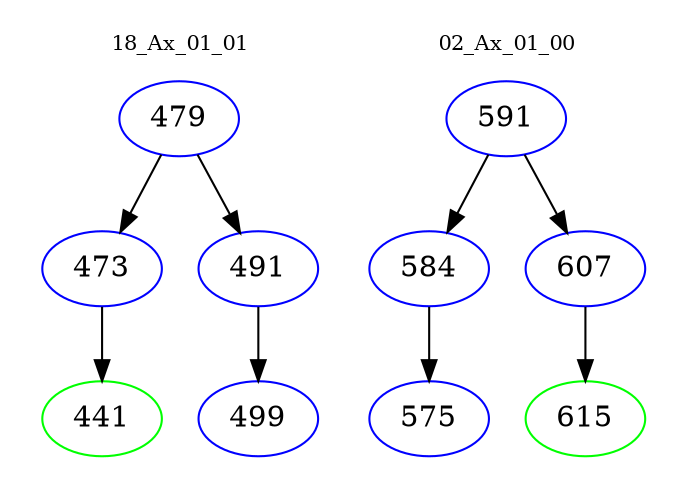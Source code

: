 digraph{
subgraph cluster_0 {
color = white
label = "18_Ax_01_01";
fontsize=10;
T0_479 [label="479", color="blue"]
T0_479 -> T0_473 [color="black"]
T0_473 [label="473", color="blue"]
T0_473 -> T0_441 [color="black"]
T0_441 [label="441", color="green"]
T0_479 -> T0_491 [color="black"]
T0_491 [label="491", color="blue"]
T0_491 -> T0_499 [color="black"]
T0_499 [label="499", color="blue"]
}
subgraph cluster_1 {
color = white
label = "02_Ax_01_00";
fontsize=10;
T1_591 [label="591", color="blue"]
T1_591 -> T1_584 [color="black"]
T1_584 [label="584", color="blue"]
T1_584 -> T1_575 [color="black"]
T1_575 [label="575", color="blue"]
T1_591 -> T1_607 [color="black"]
T1_607 [label="607", color="blue"]
T1_607 -> T1_615 [color="black"]
T1_615 [label="615", color="green"]
}
}
